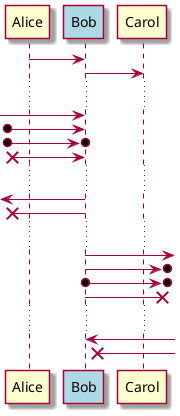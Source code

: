 @startuml

skin rose

' [-> A: DoWork

' activate A

' A -> A: Internal call
' activate A

' A ->] : << createRequest >>

' A<--] : RequestCreated
' deactivate A
' [<- A: Done
' deactivate A

participant Alice
participant Bob #lightblue
Alice -> Bob
Bob -> Carol
...
[-> Bob
[o-> Bob
[o->o Bob
[x-> Bob
...
[<- Bob
[x<- Bob
...
Bob ->]
Bob ->o]
Bob o->o]
Bob ->x]
...
Bob <-]
Bob x<-]

@enduml
